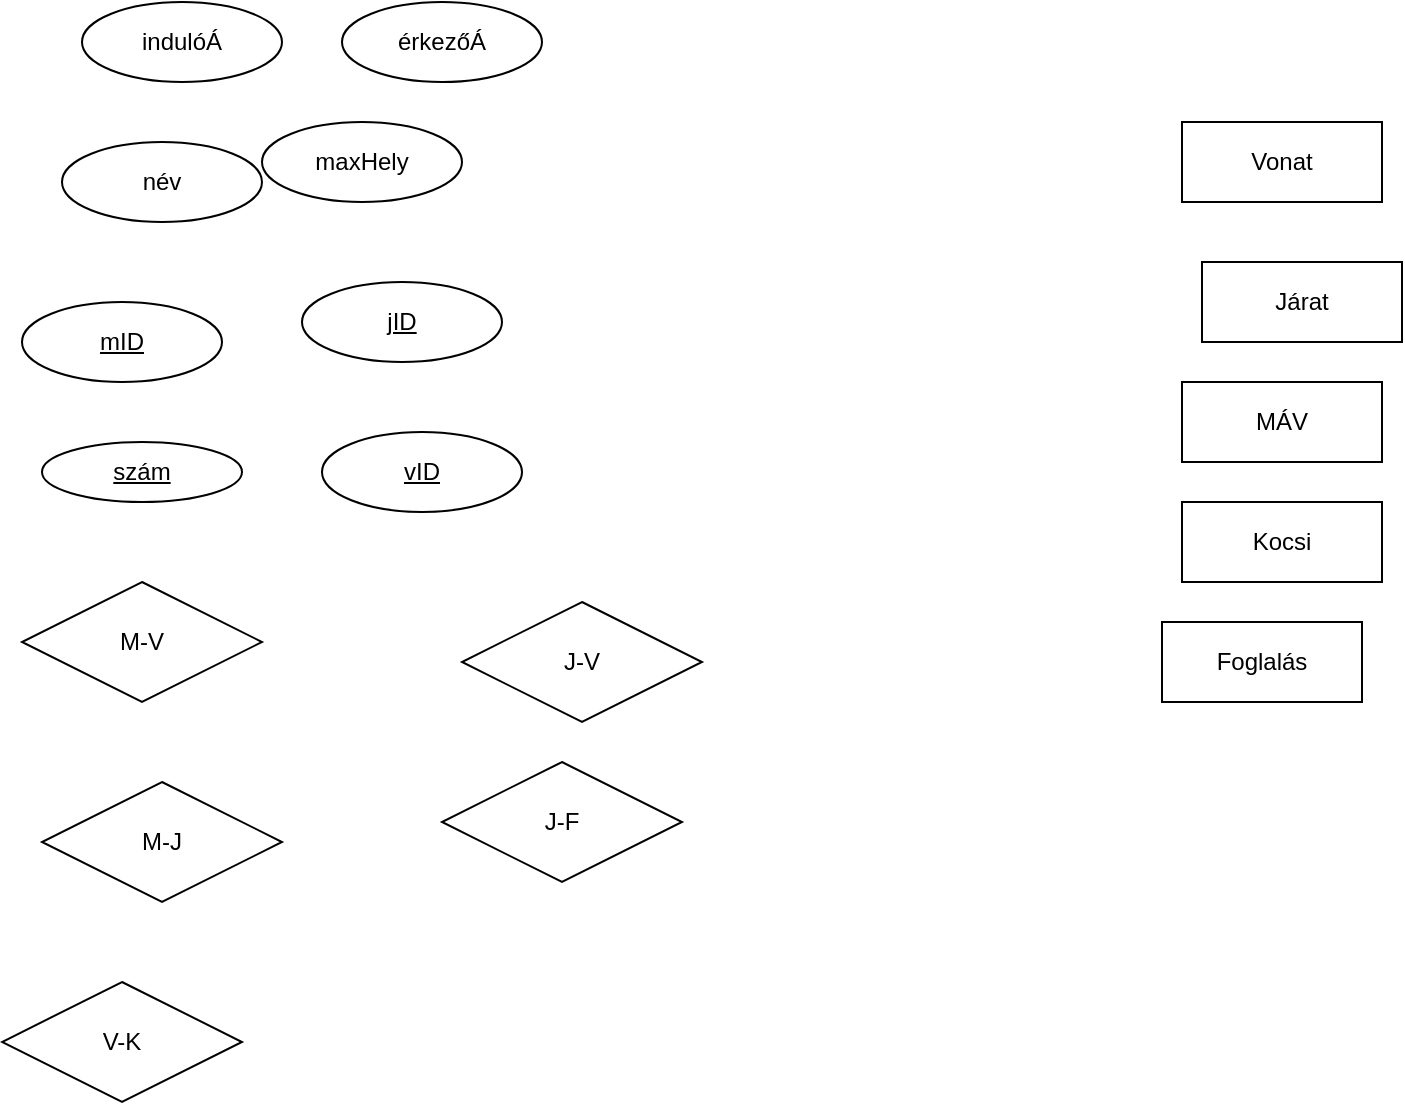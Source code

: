 <mxfile version="20.4.0" type="github">
  <diagram id="R2lEEEUBdFMjLlhIrx00" name="Page-1">
    <mxGraphModel dx="1822" dy="1594" grid="1" gridSize="10" guides="1" tooltips="1" connect="1" arrows="1" fold="1" page="0" pageScale="1" pageWidth="850" pageHeight="1100" math="0" shadow="0" extFonts="Permanent Marker^https://fonts.googleapis.com/css?family=Permanent+Marker">
      <root>
        <mxCell id="0" />
        <mxCell id="1" parent="0" />
        <mxCell id="qLwgue1h8SCXyNeNyjKR-14" value="Vonat" style="whiteSpace=wrap;html=1;align=center;" vertex="1" parent="1">
          <mxGeometry x="330" y="-400" width="100" height="40" as="geometry" />
        </mxCell>
        <mxCell id="qLwgue1h8SCXyNeNyjKR-15" value="Járat" style="whiteSpace=wrap;html=1;align=center;" vertex="1" parent="1">
          <mxGeometry x="340" y="-330" width="100" height="40" as="geometry" />
        </mxCell>
        <mxCell id="qLwgue1h8SCXyNeNyjKR-16" value="MÁV" style="whiteSpace=wrap;html=1;align=center;" vertex="1" parent="1">
          <mxGeometry x="330" y="-270" width="100" height="40" as="geometry" />
        </mxCell>
        <mxCell id="qLwgue1h8SCXyNeNyjKR-17" value="Kocsi" style="whiteSpace=wrap;html=1;align=center;" vertex="1" parent="1">
          <mxGeometry x="330" y="-210" width="100" height="40" as="geometry" />
        </mxCell>
        <mxCell id="qLwgue1h8SCXyNeNyjKR-18" value="Foglalás" style="whiteSpace=wrap;html=1;align=center;" vertex="1" parent="1">
          <mxGeometry x="320" y="-150" width="100" height="40" as="geometry" />
        </mxCell>
        <mxCell id="qLwgue1h8SCXyNeNyjKR-20" value="indulóÁ" style="ellipse;whiteSpace=wrap;html=1;align=center;" vertex="1" parent="1">
          <mxGeometry x="-220" y="-460" width="100" height="40" as="geometry" />
        </mxCell>
        <mxCell id="qLwgue1h8SCXyNeNyjKR-21" value="érkezőÁ" style="ellipse;whiteSpace=wrap;html=1;align=center;" vertex="1" parent="1">
          <mxGeometry x="-90" y="-460" width="100" height="40" as="geometry" />
        </mxCell>
        <mxCell id="qLwgue1h8SCXyNeNyjKR-22" value="név" style="ellipse;whiteSpace=wrap;html=1;align=center;" vertex="1" parent="1">
          <mxGeometry x="-230" y="-390" width="100" height="40" as="geometry" />
        </mxCell>
        <mxCell id="qLwgue1h8SCXyNeNyjKR-23" value="maxHely" style="ellipse;whiteSpace=wrap;html=1;align=center;" vertex="1" parent="1">
          <mxGeometry x="-130" y="-400" width="100" height="40" as="geometry" />
        </mxCell>
        <mxCell id="qLwgue1h8SCXyNeNyjKR-24" value="mID" style="ellipse;whiteSpace=wrap;html=1;align=center;fontStyle=4;" vertex="1" parent="1">
          <mxGeometry x="-250" y="-310" width="100" height="40" as="geometry" />
        </mxCell>
        <mxCell id="qLwgue1h8SCXyNeNyjKR-25" value="jID" style="ellipse;whiteSpace=wrap;html=1;align=center;fontStyle=4;" vertex="1" parent="1">
          <mxGeometry x="-110" y="-320" width="100" height="40" as="geometry" />
        </mxCell>
        <mxCell id="qLwgue1h8SCXyNeNyjKR-26" value="szám" style="ellipse;whiteSpace=wrap;html=1;align=center;fontStyle=4;" vertex="1" parent="1">
          <mxGeometry x="-240" y="-240" width="100" height="30" as="geometry" />
        </mxCell>
        <mxCell id="qLwgue1h8SCXyNeNyjKR-27" value="vID" style="ellipse;whiteSpace=wrap;html=1;align=center;fontStyle=4;" vertex="1" parent="1">
          <mxGeometry x="-100" y="-245" width="100" height="40" as="geometry" />
        </mxCell>
        <mxCell id="qLwgue1h8SCXyNeNyjKR-28" value="M-V" style="shape=rhombus;perimeter=rhombusPerimeter;whiteSpace=wrap;html=1;align=center;" vertex="1" parent="1">
          <mxGeometry x="-250" y="-170" width="120" height="60" as="geometry" />
        </mxCell>
        <mxCell id="qLwgue1h8SCXyNeNyjKR-29" value="M-J" style="shape=rhombus;perimeter=rhombusPerimeter;whiteSpace=wrap;html=1;align=center;" vertex="1" parent="1">
          <mxGeometry x="-240" y="-70" width="120" height="60" as="geometry" />
        </mxCell>
        <mxCell id="qLwgue1h8SCXyNeNyjKR-30" value="J-V" style="shape=rhombus;perimeter=rhombusPerimeter;whiteSpace=wrap;html=1;align=center;" vertex="1" parent="1">
          <mxGeometry x="-30" y="-160" width="120" height="60" as="geometry" />
        </mxCell>
        <mxCell id="qLwgue1h8SCXyNeNyjKR-31" value="V-K" style="shape=rhombus;perimeter=rhombusPerimeter;whiteSpace=wrap;html=1;align=center;" vertex="1" parent="1">
          <mxGeometry x="-260" y="30" width="120" height="60" as="geometry" />
        </mxCell>
        <mxCell id="qLwgue1h8SCXyNeNyjKR-32" value="J-F" style="shape=rhombus;perimeter=rhombusPerimeter;whiteSpace=wrap;html=1;align=center;" vertex="1" parent="1">
          <mxGeometry x="-40" y="-80" width="120" height="60" as="geometry" />
        </mxCell>
      </root>
    </mxGraphModel>
  </diagram>
</mxfile>

